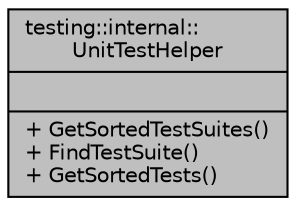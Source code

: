digraph "testing::internal::UnitTestHelper"
{
 // LATEX_PDF_SIZE
  bgcolor="transparent";
  edge [fontname="Helvetica",fontsize="10",labelfontname="Helvetica",labelfontsize="10"];
  node [fontname="Helvetica",fontsize="10",shape=record];
  Node1 [label="{testing::internal::\lUnitTestHelper\n||+ GetSortedTestSuites()\l+ FindTestSuite()\l+ GetSortedTests()\l}",height=0.2,width=0.4,color="black", fillcolor="grey75", style="filled", fontcolor="black",tooltip=" "];
}
